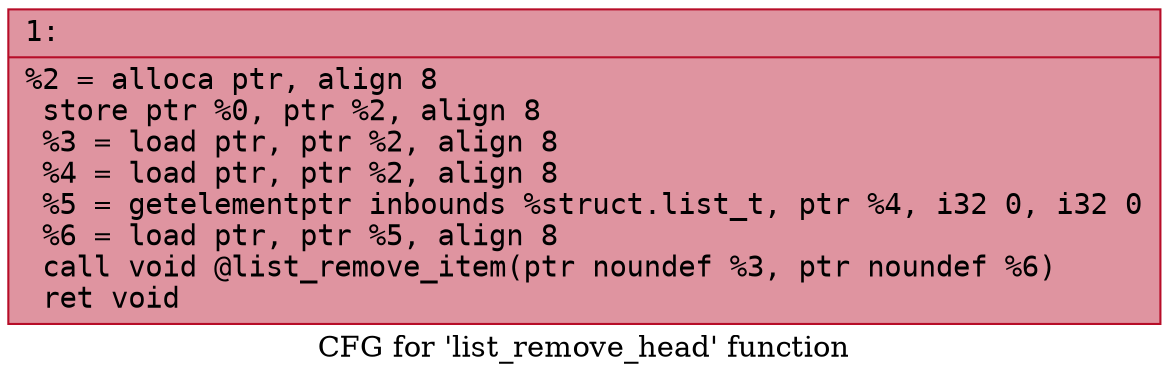 digraph "CFG for 'list_remove_head' function" {
	label="CFG for 'list_remove_head' function";

	Node0x6000020331b0 [shape=record,color="#b70d28ff", style=filled, fillcolor="#b70d2870" fontname="Courier",label="{1:\l|  %2 = alloca ptr, align 8\l  store ptr %0, ptr %2, align 8\l  %3 = load ptr, ptr %2, align 8\l  %4 = load ptr, ptr %2, align 8\l  %5 = getelementptr inbounds %struct.list_t, ptr %4, i32 0, i32 0\l  %6 = load ptr, ptr %5, align 8\l  call void @list_remove_item(ptr noundef %3, ptr noundef %6)\l  ret void\l}"];
}
